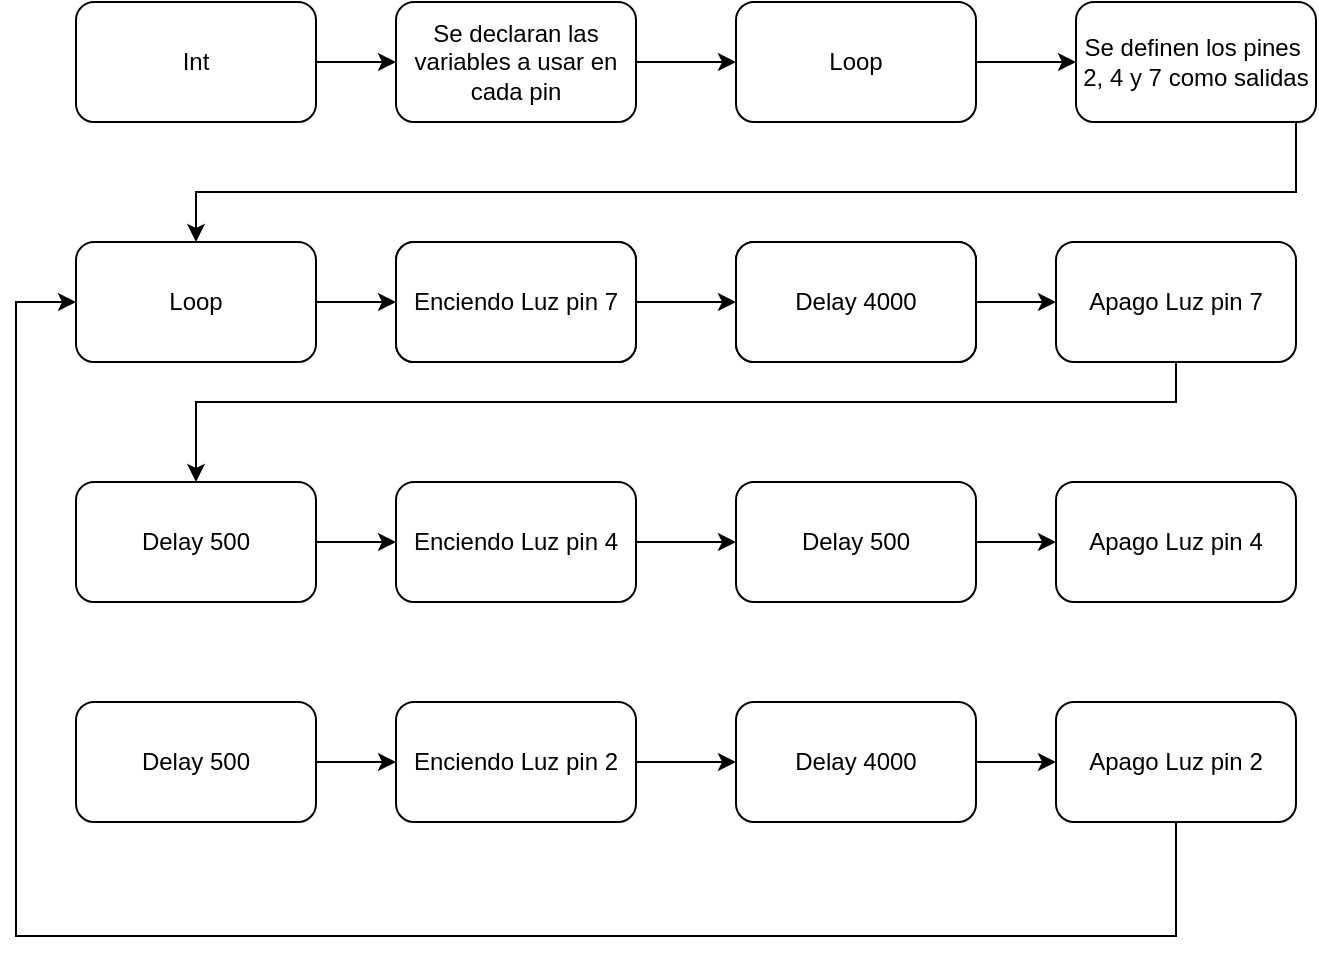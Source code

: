 <mxfile version="13.7.3" type="github">
  <diagram id="QV5yhvARNIt89ldhzEQS" name="Page-1">
    <mxGraphModel dx="782" dy="738" grid="1" gridSize="10" guides="1" tooltips="1" connect="1" arrows="1" fold="1" page="1" pageScale="1" pageWidth="827" pageHeight="1169" math="0" shadow="0">
      <root>
        <mxCell id="0" />
        <mxCell id="1" parent="0" />
        <mxCell id="028t2qpXYjsF1yHO4Z3Y-12" style="edgeStyle=orthogonalEdgeStyle;rounded=0;orthogonalLoop=1;jettySize=auto;html=1;entryX=0;entryY=0.5;entryDx=0;entryDy=0;" parent="1" source="028t2qpXYjsF1yHO4Z3Y-2" target="028t2qpXYjsF1yHO4Z3Y-10" edge="1">
          <mxGeometry relative="1" as="geometry" />
        </mxCell>
        <mxCell id="028t2qpXYjsF1yHO4Z3Y-2" value="Int" style="rounded=1;whiteSpace=wrap;html=1;" parent="1" vertex="1">
          <mxGeometry x="70" y="20" width="120" height="60" as="geometry" />
        </mxCell>
        <mxCell id="028t2qpXYjsF1yHO4Z3Y-16" style="edgeStyle=orthogonalEdgeStyle;rounded=0;orthogonalLoop=1;jettySize=auto;html=1;entryX=0.5;entryY=0;entryDx=0;entryDy=0;" parent="1" source="028t2qpXYjsF1yHO4Z3Y-3" target="028t2qpXYjsF1yHO4Z3Y-6" edge="1">
          <mxGeometry relative="1" as="geometry">
            <mxPoint x="630" y="150" as="targetPoint" />
            <Array as="points">
              <mxPoint x="680" y="115" />
              <mxPoint x="130" y="115" />
            </Array>
          </mxGeometry>
        </mxCell>
        <mxCell id="028t2qpXYjsF1yHO4Z3Y-3" value="Se definen los pines&amp;nbsp; 2, 4 y 7 como salidas" style="rounded=1;whiteSpace=wrap;html=1;" parent="1" vertex="1">
          <mxGeometry x="570" y="20" width="120" height="60" as="geometry" />
        </mxCell>
        <mxCell id="028t2qpXYjsF1yHO4Z3Y-11" style="edgeStyle=orthogonalEdgeStyle;rounded=0;orthogonalLoop=1;jettySize=auto;html=1;" parent="1" source="028t2qpXYjsF1yHO4Z3Y-5" target="028t2qpXYjsF1yHO4Z3Y-3" edge="1">
          <mxGeometry relative="1" as="geometry" />
        </mxCell>
        <mxCell id="028t2qpXYjsF1yHO4Z3Y-5" value="Loop" style="rounded=1;whiteSpace=wrap;html=1;" parent="1" vertex="1">
          <mxGeometry x="400" y="20" width="120" height="60" as="geometry" />
        </mxCell>
        <mxCell id="028t2qpXYjsF1yHO4Z3Y-20" style="edgeStyle=orthogonalEdgeStyle;rounded=0;orthogonalLoop=1;jettySize=auto;html=1;entryX=0;entryY=0.5;entryDx=0;entryDy=0;" parent="1" source="028t2qpXYjsF1yHO4Z3Y-6" target="028t2qpXYjsF1yHO4Z3Y-18" edge="1">
          <mxGeometry relative="1" as="geometry" />
        </mxCell>
        <mxCell id="028t2qpXYjsF1yHO4Z3Y-6" value="Loop" style="rounded=1;whiteSpace=wrap;html=1;" parent="1" vertex="1">
          <mxGeometry x="70" y="140" width="120" height="60" as="geometry" />
        </mxCell>
        <mxCell id="028t2qpXYjsF1yHO4Z3Y-15" style="edgeStyle=orthogonalEdgeStyle;rounded=0;orthogonalLoop=1;jettySize=auto;html=1;entryX=0;entryY=0.5;entryDx=0;entryDy=0;" parent="1" source="028t2qpXYjsF1yHO4Z3Y-10" target="028t2qpXYjsF1yHO4Z3Y-5" edge="1">
          <mxGeometry relative="1" as="geometry" />
        </mxCell>
        <mxCell id="028t2qpXYjsF1yHO4Z3Y-10" value="Se declaran las variables a usar en cada pin" style="rounded=1;whiteSpace=wrap;html=1;" parent="1" vertex="1">
          <mxGeometry x="230" y="20" width="120" height="60" as="geometry" />
        </mxCell>
        <mxCell id="028t2qpXYjsF1yHO4Z3Y-28" style="edgeStyle=orthogonalEdgeStyle;rounded=0;orthogonalLoop=1;jettySize=auto;html=1;" parent="1" source="028t2qpXYjsF1yHO4Z3Y-17" edge="1">
          <mxGeometry relative="1" as="geometry">
            <mxPoint x="130" y="260" as="targetPoint" />
            <Array as="points">
              <mxPoint x="620" y="220" />
              <mxPoint x="130" y="220" />
              <mxPoint x="130" y="240" />
            </Array>
          </mxGeometry>
        </mxCell>
        <mxCell id="028t2qpXYjsF1yHO4Z3Y-17" value="Apago Luz pin 7" style="rounded=1;whiteSpace=wrap;html=1;" parent="1" vertex="1">
          <mxGeometry x="560" y="140" width="120" height="60" as="geometry" />
        </mxCell>
        <mxCell id="028t2qpXYjsF1yHO4Z3Y-21" style="edgeStyle=orthogonalEdgeStyle;rounded=0;orthogonalLoop=1;jettySize=auto;html=1;entryX=0;entryY=0.5;entryDx=0;entryDy=0;" parent="1" source="028t2qpXYjsF1yHO4Z3Y-18" target="028t2qpXYjsF1yHO4Z3Y-19" edge="1">
          <mxGeometry relative="1" as="geometry" />
        </mxCell>
        <mxCell id="028t2qpXYjsF1yHO4Z3Y-18" value="Enciendo Luz 1 y Luz E" style="rounded=1;whiteSpace=wrap;html=1;" parent="1" vertex="1">
          <mxGeometry x="230" y="140" width="120" height="60" as="geometry" />
        </mxCell>
        <mxCell id="028t2qpXYjsF1yHO4Z3Y-22" style="edgeStyle=orthogonalEdgeStyle;rounded=0;orthogonalLoop=1;jettySize=auto;html=1;entryX=0;entryY=0.5;entryDx=0;entryDy=0;" parent="1" source="028t2qpXYjsF1yHO4Z3Y-19" target="028t2qpXYjsF1yHO4Z3Y-17" edge="1">
          <mxGeometry relative="1" as="geometry" />
        </mxCell>
        <mxCell id="028t2qpXYjsF1yHO4Z3Y-19" value="Delay 500" style="rounded=1;whiteSpace=wrap;html=1;" parent="1" vertex="1">
          <mxGeometry x="400" y="140" width="120" height="60" as="geometry" />
        </mxCell>
        <mxCell id="028t2qpXYjsF1yHO4Z3Y-23" value="Enciendo Luz pin 7" style="rounded=1;whiteSpace=wrap;html=1;" parent="1" vertex="1">
          <mxGeometry x="230" y="140" width="120" height="60" as="geometry" />
        </mxCell>
        <mxCell id="028t2qpXYjsF1yHO4Z3Y-24" value="Delay 4000" style="rounded=1;whiteSpace=wrap;html=1;" parent="1" vertex="1">
          <mxGeometry x="400" y="140" width="120" height="60" as="geometry" />
        </mxCell>
        <mxCell id="028t2qpXYjsF1yHO4Z3Y-31" style="edgeStyle=orthogonalEdgeStyle;rounded=0;orthogonalLoop=1;jettySize=auto;html=1;entryX=0;entryY=0.5;entryDx=0;entryDy=0;" parent="1" source="028t2qpXYjsF1yHO4Z3Y-25" edge="1">
          <mxGeometry relative="1" as="geometry">
            <mxPoint x="400" y="290" as="targetPoint" />
          </mxGeometry>
        </mxCell>
        <mxCell id="028t2qpXYjsF1yHO4Z3Y-25" value="Enciendo Luz pin 4" style="rounded=1;whiteSpace=wrap;html=1;" parent="1" vertex="1">
          <mxGeometry x="230" y="260" width="120" height="60" as="geometry" />
        </mxCell>
        <mxCell id="028t2qpXYjsF1yHO4Z3Y-30" style="edgeStyle=orthogonalEdgeStyle;rounded=0;orthogonalLoop=1;jettySize=auto;html=1;entryX=0;entryY=0.5;entryDx=0;entryDy=0;" parent="1" source="028t2qpXYjsF1yHO4Z3Y-29" target="028t2qpXYjsF1yHO4Z3Y-25" edge="1">
          <mxGeometry relative="1" as="geometry" />
        </mxCell>
        <mxCell id="028t2qpXYjsF1yHO4Z3Y-29" value="Delay 500" style="rounded=1;whiteSpace=wrap;html=1;" parent="1" vertex="1">
          <mxGeometry x="70" y="260" width="120" height="60" as="geometry" />
        </mxCell>
        <mxCell id="cepRIw88IbWqpAstA1OE-3" value="" style="edgeStyle=orthogonalEdgeStyle;rounded=0;orthogonalLoop=1;jettySize=auto;html=1;" edge="1" parent="1" source="cepRIw88IbWqpAstA1OE-1" target="cepRIw88IbWqpAstA1OE-2">
          <mxGeometry relative="1" as="geometry" />
        </mxCell>
        <mxCell id="cepRIw88IbWqpAstA1OE-1" value="Delay 500" style="rounded=1;whiteSpace=wrap;html=1;" vertex="1" parent="1">
          <mxGeometry x="400" y="260" width="120" height="60" as="geometry" />
        </mxCell>
        <mxCell id="cepRIw88IbWqpAstA1OE-2" value="Apago Luz pin 4" style="rounded=1;whiteSpace=wrap;html=1;" vertex="1" parent="1">
          <mxGeometry x="560" y="260" width="120" height="60" as="geometry" />
        </mxCell>
        <mxCell id="cepRIw88IbWqpAstA1OE-8" value="" style="edgeStyle=orthogonalEdgeStyle;rounded=0;orthogonalLoop=1;jettySize=auto;html=1;" edge="1" parent="1" source="cepRIw88IbWqpAstA1OE-4" target="cepRIw88IbWqpAstA1OE-5">
          <mxGeometry relative="1" as="geometry" />
        </mxCell>
        <mxCell id="cepRIw88IbWqpAstA1OE-4" value="Delay 500" style="rounded=1;whiteSpace=wrap;html=1;" vertex="1" parent="1">
          <mxGeometry x="70" y="370" width="120" height="60" as="geometry" />
        </mxCell>
        <mxCell id="cepRIw88IbWqpAstA1OE-9" value="" style="edgeStyle=orthogonalEdgeStyle;rounded=0;orthogonalLoop=1;jettySize=auto;html=1;" edge="1" parent="1" source="cepRIw88IbWqpAstA1OE-5" target="cepRIw88IbWqpAstA1OE-6">
          <mxGeometry relative="1" as="geometry" />
        </mxCell>
        <mxCell id="cepRIw88IbWqpAstA1OE-5" value="Enciendo Luz pin 2" style="rounded=1;whiteSpace=wrap;html=1;" vertex="1" parent="1">
          <mxGeometry x="230" y="370" width="120" height="60" as="geometry" />
        </mxCell>
        <mxCell id="cepRIw88IbWqpAstA1OE-10" value="" style="edgeStyle=orthogonalEdgeStyle;rounded=0;orthogonalLoop=1;jettySize=auto;html=1;" edge="1" parent="1" source="cepRIw88IbWqpAstA1OE-6" target="cepRIw88IbWqpAstA1OE-7">
          <mxGeometry relative="1" as="geometry" />
        </mxCell>
        <mxCell id="cepRIw88IbWqpAstA1OE-6" value="Delay 4000" style="rounded=1;whiteSpace=wrap;html=1;" vertex="1" parent="1">
          <mxGeometry x="400" y="370" width="120" height="60" as="geometry" />
        </mxCell>
        <mxCell id="cepRIw88IbWqpAstA1OE-11" style="edgeStyle=orthogonalEdgeStyle;rounded=0;orthogonalLoop=1;jettySize=auto;html=1;entryX=0;entryY=0.5;entryDx=0;entryDy=0;" edge="1" parent="1" source="cepRIw88IbWqpAstA1OE-7" target="028t2qpXYjsF1yHO4Z3Y-6">
          <mxGeometry relative="1" as="geometry">
            <mxPoint x="40" y="180" as="targetPoint" />
            <Array as="points">
              <mxPoint x="620" y="487" />
              <mxPoint x="40" y="487" />
              <mxPoint x="40" y="170" />
            </Array>
          </mxGeometry>
        </mxCell>
        <mxCell id="cepRIw88IbWqpAstA1OE-7" value="Apago Luz pin 2" style="rounded=1;whiteSpace=wrap;html=1;" vertex="1" parent="1">
          <mxGeometry x="560" y="370" width="120" height="60" as="geometry" />
        </mxCell>
      </root>
    </mxGraphModel>
  </diagram>
</mxfile>
